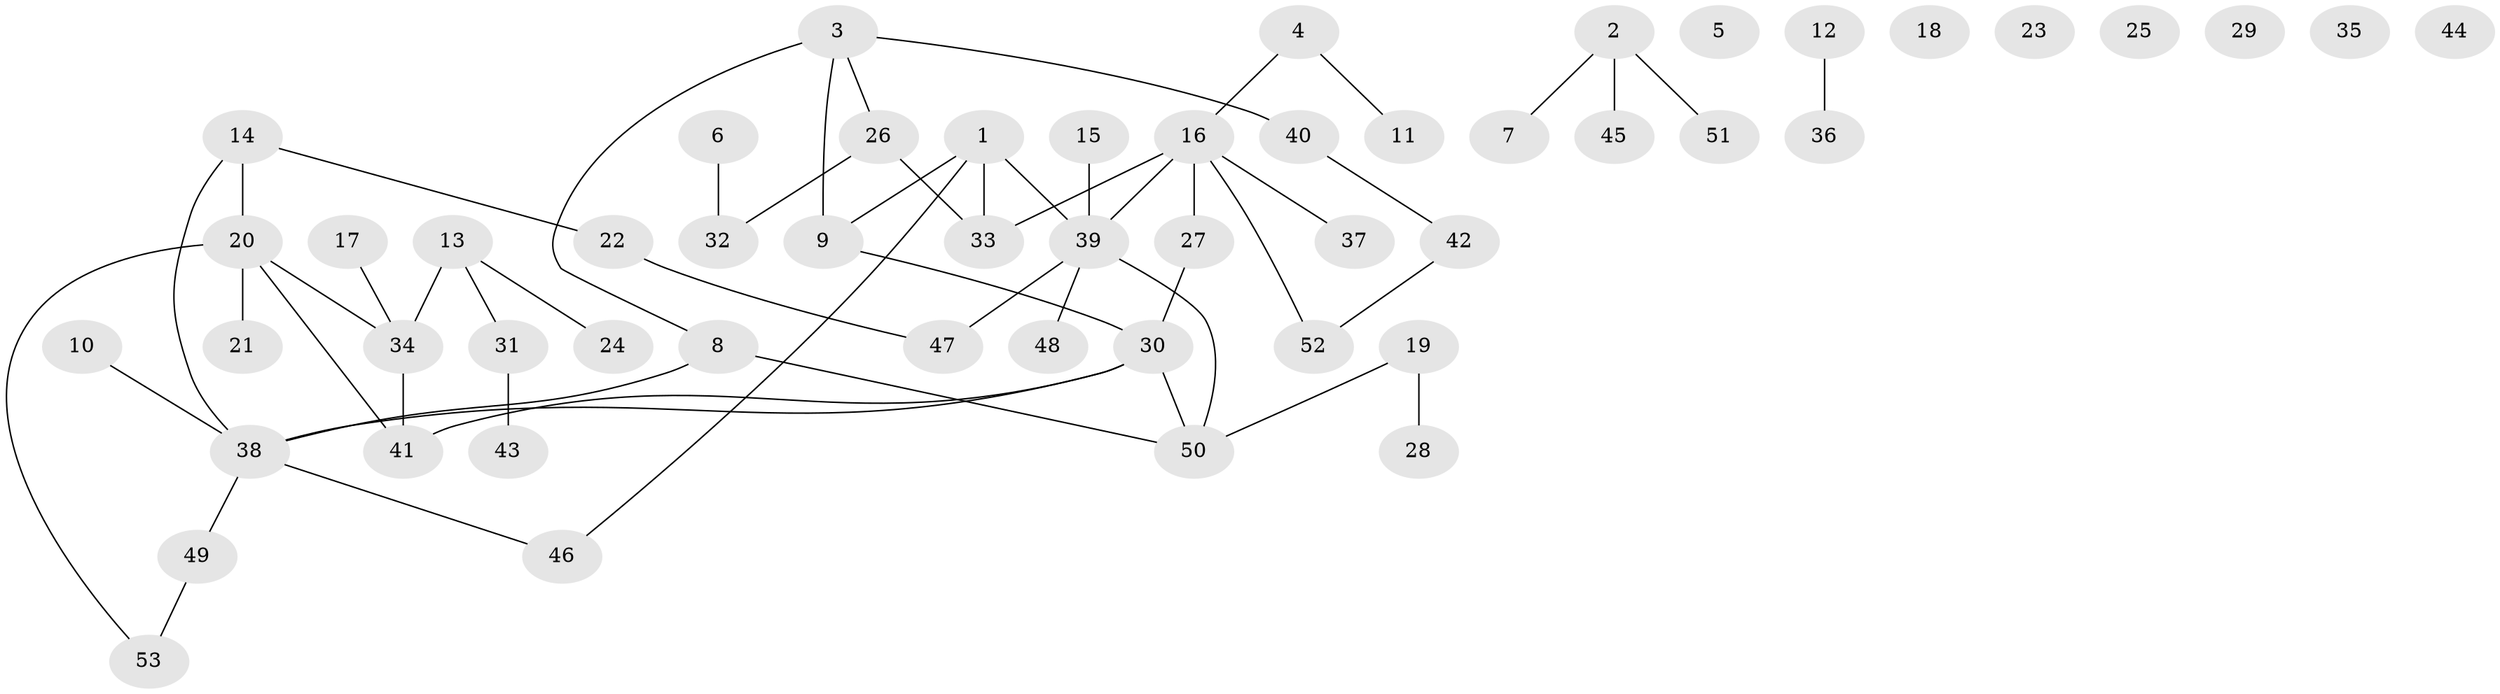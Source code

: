 // coarse degree distribution, {5: 0.05128205128205128, 2: 0.20512820512820512, 1: 0.358974358974359, 0: 0.1794871794871795, 3: 0.07692307692307693, 10: 0.02564102564102564, 4: 0.07692307692307693, 9: 0.02564102564102564}
// Generated by graph-tools (version 1.1) at 2025/41/03/06/25 10:41:23]
// undirected, 53 vertices, 55 edges
graph export_dot {
graph [start="1"]
  node [color=gray90,style=filled];
  1;
  2;
  3;
  4;
  5;
  6;
  7;
  8;
  9;
  10;
  11;
  12;
  13;
  14;
  15;
  16;
  17;
  18;
  19;
  20;
  21;
  22;
  23;
  24;
  25;
  26;
  27;
  28;
  29;
  30;
  31;
  32;
  33;
  34;
  35;
  36;
  37;
  38;
  39;
  40;
  41;
  42;
  43;
  44;
  45;
  46;
  47;
  48;
  49;
  50;
  51;
  52;
  53;
  1 -- 9;
  1 -- 33;
  1 -- 39;
  1 -- 46;
  2 -- 7;
  2 -- 45;
  2 -- 51;
  3 -- 8;
  3 -- 9;
  3 -- 26;
  3 -- 40;
  4 -- 11;
  4 -- 16;
  6 -- 32;
  8 -- 38;
  8 -- 50;
  9 -- 30;
  10 -- 38;
  12 -- 36;
  13 -- 24;
  13 -- 31;
  13 -- 34;
  14 -- 20;
  14 -- 22;
  14 -- 38;
  15 -- 39;
  16 -- 27;
  16 -- 33;
  16 -- 37;
  16 -- 39;
  16 -- 52;
  17 -- 34;
  19 -- 28;
  19 -- 50;
  20 -- 21;
  20 -- 34;
  20 -- 41;
  20 -- 53;
  22 -- 47;
  26 -- 32;
  26 -- 33;
  27 -- 30;
  30 -- 38;
  30 -- 41;
  30 -- 50;
  31 -- 43;
  34 -- 41;
  38 -- 46;
  38 -- 49;
  39 -- 47;
  39 -- 48;
  39 -- 50;
  40 -- 42;
  42 -- 52;
  49 -- 53;
}
